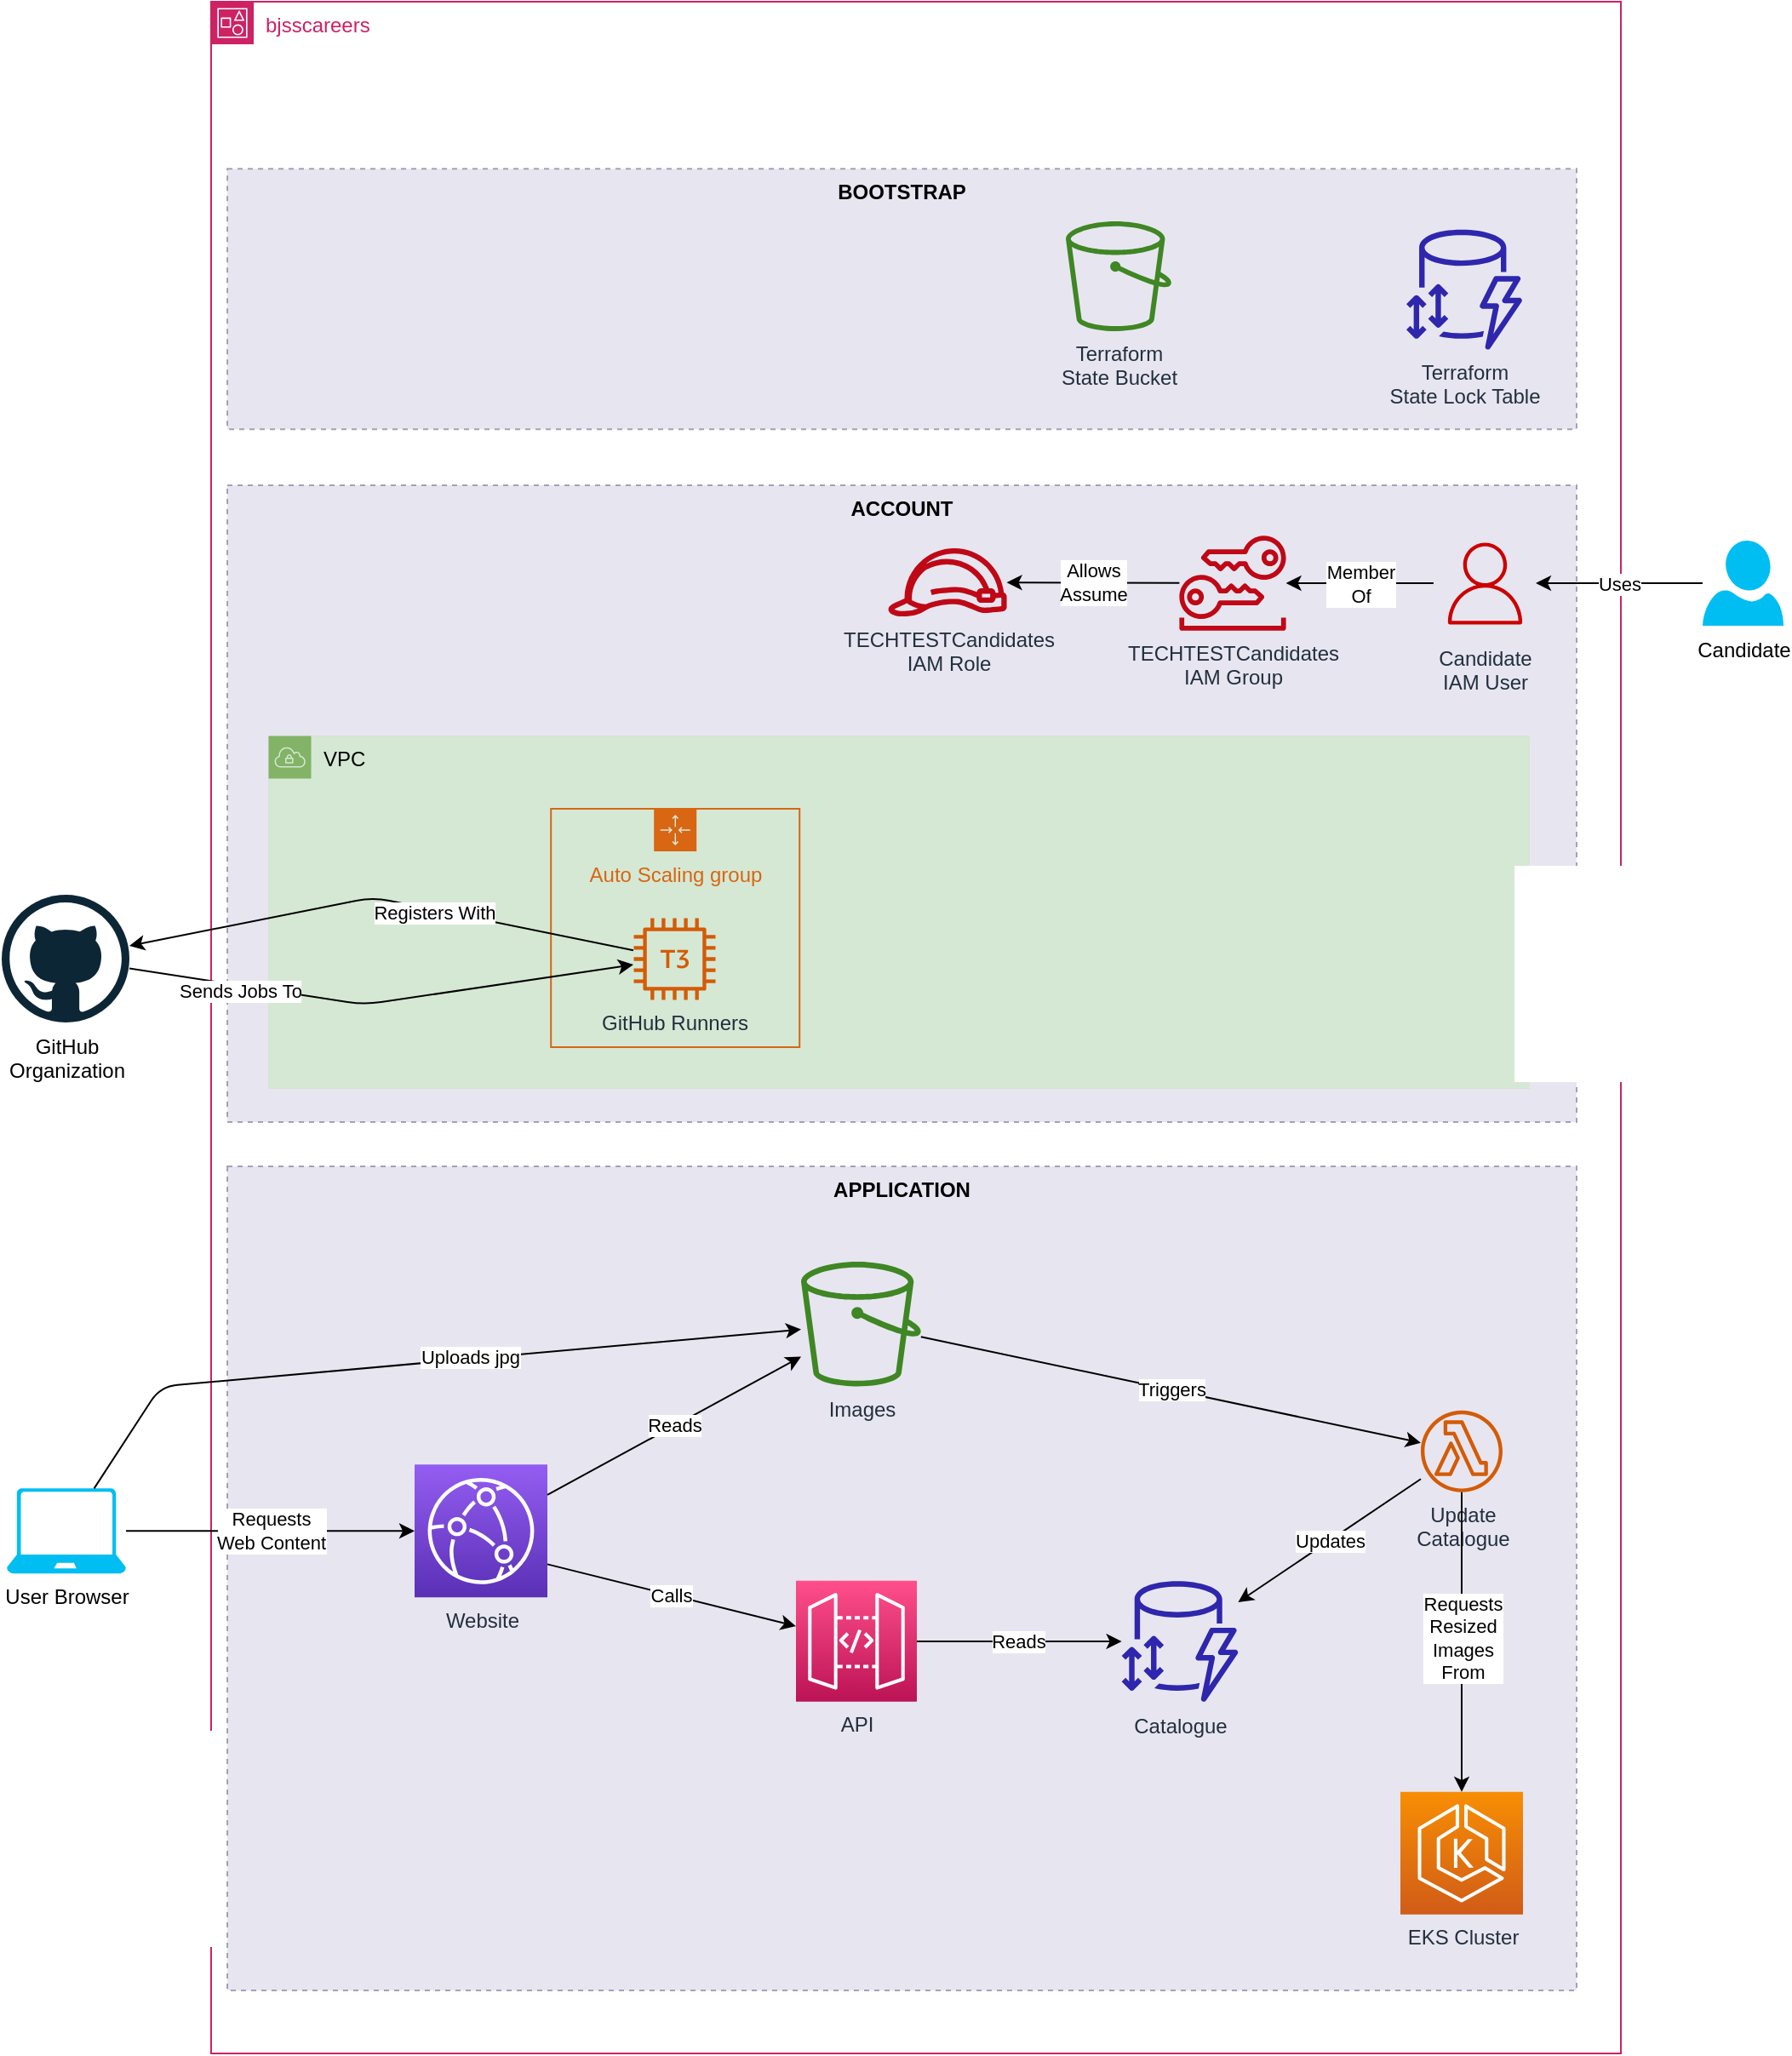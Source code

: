 <mxfile>
    <diagram id="tBkiRGzQ3_Sur79qoQtW" name="Candidate Architecture">
        <mxGraphModel dx="1746" dy="802" grid="0" gridSize="10" guides="1" tooltips="1" connect="1" arrows="1" fold="1" page="1" pageScale="1" pageWidth="827" pageHeight="1169" background="#ffffff" math="0" shadow="0">
            <root>
                <mxCell id="0"/>
                <mxCell id="1" parent="0"/>
                <mxCell id="nMpz4n1vd96OS8NBaR32-1" value="bjsscareers" style="points=[[0,0],[0.25,0],[0.5,0],[0.75,0],[1,0],[1,0.25],[1,0.5],[1,0.75],[1,1],[0.75,1],[0.5,1],[0.25,1],[0,1],[0,0.75],[0,0.5],[0,0.25]];outlineConnect=0;gradientColor=none;html=1;whiteSpace=wrap;fontSize=12;fontStyle=0;container=1;pointerEvents=0;collapsible=0;recursiveResize=0;shape=mxgraph.aws4.group;grIcon=mxgraph.aws4.group_account;strokeColor=#CD2264;fillColor=none;verticalAlign=top;align=left;spacingLeft=30;fontColor=#CD2264;dashed=0;" parent="1" vertex="1">
                    <mxGeometry y="102" width="828" height="1205" as="geometry"/>
                </mxCell>
                <mxCell id="nMpz4n1vd96OS8NBaR32-2" value="ACCOUNT" style="fillColor=#d0cee2;strokeColor=#56517e;dashed=1;verticalAlign=top;fontStyle=1;labelBackgroundColor=none;gradientColor=none;opacity=50;fontColor=#000000;" parent="nMpz4n1vd96OS8NBaR32-1" vertex="1">
                    <mxGeometry x="9.5" y="284" width="792.5" height="374" as="geometry"/>
                </mxCell>
                <mxCell id="nMpz4n1vd96OS8NBaR32-10" value="VPC" style="points=[[0,0],[0.25,0],[0.5,0],[0.75,0],[1,0],[1,0.25],[1,0.5],[1,0.75],[1,1],[0.75,1],[0.5,1],[0.25,1],[0,1],[0,0.75],[0,0.5],[0,0.25]];outlineConnect=0;html=1;whiteSpace=wrap;fontSize=12;fontStyle=0;container=1;pointerEvents=0;collapsible=0;recursiveResize=0;shape=mxgraph.aws4.group;grIcon=mxgraph.aws4.group_vpc;strokeColor=#82b366;fillColor=#d5e8d4;verticalAlign=top;align=left;spacingLeft=30;dashed=0;labelBackgroundColor=none;strokeWidth=0;fontFamily=Helvetica;fontColor=#000000;" parent="nMpz4n1vd96OS8NBaR32-1" vertex="1">
                    <mxGeometry x="33.5" y="431" width="740.5" height="207" as="geometry"/>
                </mxCell>
                <mxCell id="nMpz4n1vd96OS8NBaR32-13" value="Auto Scaling group" style="points=[[0,0],[0.25,0],[0.5,0],[0.75,0],[1,0],[1,0.25],[1,0.5],[1,0.75],[1,1],[0.75,1],[0.5,1],[0.25,1],[0,1],[0,0.75],[0,0.5],[0,0.25]];outlineConnect=0;gradientColor=none;html=1;whiteSpace=wrap;fontSize=12;fontStyle=0;container=1;pointerEvents=0;collapsible=0;recursiveResize=0;shape=mxgraph.aws4.groupCenter;grIcon=mxgraph.aws4.group_auto_scaling_group;grStroke=1;strokeColor=#D86613;fillColor=none;verticalAlign=top;align=center;fontColor=#D86613;spacingTop=25;labelBackgroundColor=none;strokeWidth=1;fontFamily=Helvetica;" parent="nMpz4n1vd96OS8NBaR32-10" vertex="1">
                    <mxGeometry x="166.1" y="43" width="146" height="140" as="geometry"/>
                </mxCell>
                <mxCell id="nMpz4n1vd96OS8NBaR32-21" value="GitHub Runners" style="sketch=0;outlineConnect=0;fontColor=#232F3E;gradientColor=none;fillColor=#D45B07;strokeColor=none;dashed=0;verticalLabelPosition=bottom;verticalAlign=top;align=center;html=1;fontSize=12;fontStyle=0;aspect=fixed;pointerEvents=1;shape=mxgraph.aws4.t3_instance;labelBackgroundColor=none;strokeWidth=0;fontFamily=Helvetica;" parent="nMpz4n1vd96OS8NBaR32-1" vertex="1">
                    <mxGeometry x="248" y="538" width="48" height="48" as="geometry"/>
                </mxCell>
                <mxCell id="nMpz4n1vd96OS8NBaR32-28" value="APPLICATION" style="fillColor=#d0cee2;strokeColor=#56517e;dashed=1;verticalAlign=top;fontStyle=1;labelBackgroundColor=none;gradientColor=none;opacity=50;fontColor=#000000;" parent="nMpz4n1vd96OS8NBaR32-1" vertex="1">
                    <mxGeometry x="9.5" y="684" width="792.5" height="484" as="geometry"/>
                </mxCell>
                <mxCell id="nMpz4n1vd96OS8NBaR32-29" value="Catalogue" style="sketch=0;outlineConnect=0;fontColor=#232F3E;gradientColor=none;fillColor=#2E27AD;strokeColor=none;dashed=0;verticalLabelPosition=bottom;verticalAlign=top;align=center;html=1;fontSize=12;fontStyle=0;aspect=fixed;pointerEvents=1;shape=mxgraph.aws4.dynamodb_standard_access_table_class;" parent="nMpz4n1vd96OS8NBaR32-1" vertex="1">
                    <mxGeometry x="534.79" y="927.43" width="68.42" height="71.16" as="geometry"/>
                </mxCell>
                <mxCell id="nMpz4n1vd96OS8NBaR32-32" value="Calls" style="edgeStyle=none;html=1;labelBackgroundColor=#FFFFFF;strokeColor=#000000;fontColor=#000000;exitX=1;exitY=0.75;exitDx=0;exitDy=0;exitPerimeter=0;" parent="nMpz4n1vd96OS8NBaR32-1" source="nMpz4n1vd96OS8NBaR32-34" target="nMpz4n1vd96OS8NBaR32-59" edge="1">
                    <mxGeometry relative="1" as="geometry"/>
                </mxCell>
                <mxCell id="nMpz4n1vd96OS8NBaR32-34" value="Website" style="sketch=0;points=[[0,0,0],[0.25,0,0],[0.5,0,0],[0.75,0,0],[1,0,0],[0,1,0],[0.25,1,0],[0.5,1,0],[0.75,1,0],[1,1,0],[0,0.25,0],[0,0.5,0],[0,0.75,0],[1,0.25,0],[1,0.5,0],[1,0.75,0]];outlineConnect=0;fontColor=#232F3E;gradientColor=#945DF2;gradientDirection=north;fillColor=#5A30B5;strokeColor=#ffffff;dashed=0;verticalLabelPosition=bottom;verticalAlign=top;align=center;html=1;fontSize=12;fontStyle=0;aspect=fixed;shape=mxgraph.aws4.resourceIcon;resIcon=mxgraph.aws4.cloudfront;labelBackgroundColor=none;strokeWidth=1;fontFamily=Helvetica;" parent="nMpz4n1vd96OS8NBaR32-1" vertex="1">
                    <mxGeometry x="119.5" y="859.18" width="78" height="78" as="geometry"/>
                </mxCell>
                <mxCell id="nMpz4n1vd96OS8NBaR32-42" value="Reads" style="edgeStyle=none;html=1;labelBackgroundColor=#FFFFFF;strokeColor=#000000;fontColor=#000000;" parent="nMpz4n1vd96OS8NBaR32-1" source="nMpz4n1vd96OS8NBaR32-34" target="nMpz4n1vd96OS8NBaR32-45" edge="1">
                    <mxGeometry relative="1" as="geometry">
                        <mxPoint x="301.855" y="774.289" as="sourcePoint"/>
                    </mxGeometry>
                </mxCell>
                <mxCell id="nMpz4n1vd96OS8NBaR32-44" value="Triggers" style="edgeStyle=none;html=1;labelBackgroundColor=#FFFFFF;strokeColor=#000000;fontColor=#000000;" parent="nMpz4n1vd96OS8NBaR32-1" source="nMpz4n1vd96OS8NBaR32-45" target="nMpz4n1vd96OS8NBaR32-50" edge="1">
                    <mxGeometry x="0.004" relative="1" as="geometry">
                        <mxPoint x="622.664" y="732.751" as="targetPoint"/>
                        <mxPoint as="offset"/>
                    </mxGeometry>
                </mxCell>
                <mxCell id="nMpz4n1vd96OS8NBaR32-45" value="Images" style="sketch=0;outlineConnect=0;fontColor=#232F3E;gradientColor=none;fillColor=#3F8624;strokeColor=none;dashed=0;verticalLabelPosition=bottom;verticalAlign=top;align=center;html=1;fontSize=12;fontStyle=0;aspect=fixed;pointerEvents=1;shape=mxgraph.aws4.bucket;" parent="nMpz4n1vd96OS8NBaR32-1" vertex="1">
                    <mxGeometry x="346.5" y="740" width="70.42" height="73.24" as="geometry"/>
                </mxCell>
                <mxCell id="nMpz4n1vd96OS8NBaR32-48" value="Updates" style="edgeStyle=none;html=1;labelBackgroundColor=#FFFFFF;strokeColor=#000000;fontColor=#000000;" parent="nMpz4n1vd96OS8NBaR32-1" source="nMpz4n1vd96OS8NBaR32-50" target="nMpz4n1vd96OS8NBaR32-29" edge="1">
                    <mxGeometry relative="1" as="geometry">
                        <mxPoint x="677.501" y="883.679" as="sourcePoint"/>
                    </mxGeometry>
                </mxCell>
                <mxCell id="nMpz4n1vd96OS8NBaR32-50" value="Update&lt;br&gt;Catalogue" style="sketch=0;outlineConnect=0;fontColor=#232F3E;gradientColor=none;fillColor=#D45B07;strokeColor=none;dashed=0;verticalLabelPosition=bottom;verticalAlign=top;align=center;html=1;fontSize=12;fontStyle=0;aspect=fixed;pointerEvents=1;shape=mxgraph.aws4.lambda_function;" parent="nMpz4n1vd96OS8NBaR32-1" vertex="1">
                    <mxGeometry x="710.5" y="827.43" width="48" height="48" as="geometry"/>
                </mxCell>
                <mxCell id="nMpz4n1vd96OS8NBaR32-59" value="API" style="sketch=0;points=[[0,0,0],[0.25,0,0],[0.5,0,0],[0.75,0,0],[1,0,0],[0,1,0],[0.25,1,0],[0.5,1,0],[0.75,1,0],[1,1,0],[0,0.25,0],[0,0.5,0],[0,0.75,0],[1,0.25,0],[1,0.5,0],[1,0.75,0]];outlineConnect=0;fontColor=#232F3E;gradientColor=#FF4F8B;gradientDirection=north;fillColor=#BC1356;strokeColor=#ffffff;dashed=0;verticalLabelPosition=bottom;verticalAlign=top;align=center;html=1;fontSize=12;fontStyle=0;aspect=fixed;shape=mxgraph.aws4.resourceIcon;resIcon=mxgraph.aws4.api_gateway;strokeWidth=1;" parent="nMpz4n1vd96OS8NBaR32-1" vertex="1">
                    <mxGeometry x="343.5" y="927.43" width="71" height="71" as="geometry"/>
                </mxCell>
                <mxCell id="nMpz4n1vd96OS8NBaR32-60" value="Reads" style="edgeStyle=none;html=1;labelBackgroundColor=#FFFFFF;strokeColor=#000000;fontColor=#000000;" parent="nMpz4n1vd96OS8NBaR32-1" source="nMpz4n1vd96OS8NBaR32-59" target="nMpz4n1vd96OS8NBaR32-29" edge="1">
                    <mxGeometry relative="1" as="geometry">
                        <mxPoint x="543.999" y="987.29" as="sourcePoint"/>
                    </mxGeometry>
                </mxCell>
                <mxCell id="nMpz4n1vd96OS8NBaR32-79" value="TECHTESTCandidates&lt;br&gt;IAM Role" style="sketch=0;outlineConnect=0;fontColor=#232F3E;gradientColor=none;fillColor=#BF0816;strokeColor=none;dashed=0;verticalLabelPosition=bottom;verticalAlign=top;align=center;html=1;fontSize=12;fontStyle=0;aspect=fixed;pointerEvents=1;shape=mxgraph.aws4.role;labelBackgroundColor=none;" parent="nMpz4n1vd96OS8NBaR32-1" vertex="1">
                    <mxGeometry x="397" y="321" width="71" height="40.05" as="geometry"/>
                </mxCell>
                <mxCell id="nMpz4n1vd96OS8NBaR32-80" value="Allows&lt;br&gt;Assume" style="edgeStyle=none;html=1;labelBackgroundColor=#FFFFFF;labelBorderColor=none;strokeColor=#000000;fontColor=#000000;" parent="nMpz4n1vd96OS8NBaR32-1" source="nMpz4n1vd96OS8NBaR32-81" target="nMpz4n1vd96OS8NBaR32-79" edge="1">
                    <mxGeometry relative="1" as="geometry"/>
                </mxCell>
                <mxCell id="nMpz4n1vd96OS8NBaR32-81" value="TECHTESTCandidates&lt;br&gt;IAM Group" style="sketch=0;outlineConnect=0;fontColor=#232F3E;gradientColor=none;fillColor=#BF0816;strokeColor=none;dashed=0;verticalLabelPosition=bottom;verticalAlign=top;align=center;html=1;fontSize=12;fontStyle=0;aspect=fixed;pointerEvents=1;shape=mxgraph.aws4.long_term_security_credential;labelBackgroundColor=none;" parent="nMpz4n1vd96OS8NBaR32-1" vertex="1">
                    <mxGeometry x="568.5" y="313.64" width="63" height="55.73" as="geometry"/>
                </mxCell>
                <mxCell id="nMpz4n1vd96OS8NBaR32-87" value="Candidate&lt;br&gt;IAM User" style="sketch=0;outlineConnect=0;fontColor=#232F3E;gradientColor=none;strokeColor=#CC0000;fillColor=none;dashed=0;verticalLabelPosition=bottom;verticalAlign=top;align=center;html=1;fontSize=12;fontStyle=0;aspect=fixed;shape=mxgraph.aws4.resourceIcon;resIcon=mxgraph.aws4.user;labelBackgroundColor=none;strokeWidth=0;" parent="nMpz4n1vd96OS8NBaR32-1" vertex="1">
                    <mxGeometry x="718" y="311.5" width="60" height="60" as="geometry"/>
                </mxCell>
                <mxCell id="nMpz4n1vd96OS8NBaR32-88" value="Member&lt;br&gt;Of" style="edgeStyle=none;html=1;fontColor=#000000;labelBackgroundColor=#FFFFFF;strokeColor=#000000;labelBorderColor=none;" parent="nMpz4n1vd96OS8NBaR32-1" source="nMpz4n1vd96OS8NBaR32-87" target="nMpz4n1vd96OS8NBaR32-81" edge="1">
                    <mxGeometry relative="1" as="geometry"/>
                </mxCell>
                <mxCell id="nMpz4n1vd96OS8NBaR32-99" value="EKS Cluster" style="sketch=0;points=[[0,0,0],[0.25,0,0],[0.5,0,0],[0.75,0,0],[1,0,0],[0,1,0],[0.25,1,0],[0.5,1,0],[0.75,1,0],[1,1,0],[0,0.25,0],[0,0.5,0],[0,0.75,0],[1,0.25,0],[1,0.5,0],[1,0.75,0]];outlineConnect=0;fontColor=#232F3E;gradientColor=#F78E04;gradientDirection=north;fillColor=#D05C17;strokeColor=#ffffff;dashed=0;verticalLabelPosition=bottom;verticalAlign=top;align=center;html=1;fontSize=12;fontStyle=0;aspect=fixed;shape=mxgraph.aws4.resourceIcon;resIcon=mxgraph.aws4.eks;strokeWidth=1;" parent="nMpz4n1vd96OS8NBaR32-1" vertex="1">
                    <mxGeometry x="698.5" y="1051.43" width="72" height="72" as="geometry"/>
                </mxCell>
                <mxCell id="nMpz4n1vd96OS8NBaR32-49" value="Requests&lt;br&gt;Resized&lt;br&gt;Images&lt;br&gt;From" style="edgeStyle=none;html=1;labelBackgroundColor=#FFFFFF;strokeColor=#000000;fontColor=#000000;" parent="nMpz4n1vd96OS8NBaR32-1" source="nMpz4n1vd96OS8NBaR32-50" target="nMpz4n1vd96OS8NBaR32-99" edge="1">
                    <mxGeometry x="-0.026" relative="1" as="geometry">
                        <mxPoint as="offset"/>
                        <mxPoint x="754.5" y="1463.43" as="targetPoint"/>
                    </mxGeometry>
                </mxCell>
                <mxCell id="nMpz4n1vd96OS8NBaR32-90" value="Sends Jobs To" style="edgeStyle=none;html=1;labelBackgroundColor=#FFFFFF;labelBorderColor=none;strokeColor=#000000;fontFamily=Helvetica;fontColor=#000000;" parent="1" source="nMpz4n1vd96OS8NBaR32-91" target="nMpz4n1vd96OS8NBaR32-21" edge="1">
                    <mxGeometry x="-0.557" y="-3" relative="1" as="geometry">
                        <mxPoint as="offset"/>
                        <Array as="points">
                            <mxPoint x="90" y="691"/>
                        </Array>
                    </mxGeometry>
                </mxCell>
                <mxCell id="nMpz4n1vd96OS8NBaR32-91" value="GitHub&lt;br&gt;Organization" style="dashed=0;outlineConnect=0;html=1;align=center;labelPosition=center;verticalLabelPosition=bottom;verticalAlign=top;shape=mxgraph.weblogos.github;labelBackgroundColor=none;strokeColor=#CCFFCC;strokeWidth=1;fontFamily=Helvetica;fontColor=#000000;fillColor=#96BD96;gradientColor=none;" parent="1" vertex="1">
                    <mxGeometry x="-123" y="626.5" width="75" height="75" as="geometry"/>
                </mxCell>
                <mxCell id="nMpz4n1vd96OS8NBaR32-92" value="Requests&lt;br&gt;Web Content" style="edgeStyle=none;html=1;labelBackgroundColor=#FFFFFF;strokeColor=#000000;fontColor=#000000;" parent="1" source="nMpz4n1vd96OS8NBaR32-95" target="nMpz4n1vd96OS8NBaR32-34" edge="1">
                    <mxGeometry relative="1" as="geometry"/>
                </mxCell>
                <mxCell id="nMpz4n1vd96OS8NBaR32-95" value="User Browser" style="verticalLabelPosition=bottom;html=1;verticalAlign=top;align=center;strokeColor=none;fillColor=#00BEF2;shape=mxgraph.azure.laptop;pointerEvents=1;fontColor=#000000;" parent="1" vertex="1">
                    <mxGeometry x="-120" y="975.18" width="70" height="50" as="geometry"/>
                </mxCell>
                <mxCell id="nMpz4n1vd96OS8NBaR32-102" value="Uses" style="edgeStyle=none;html=1;fontColor=#000000;strokeColor=#000000;labelBackgroundColor=#FFFFFF;" parent="1" source="nMpz4n1vd96OS8NBaR32-103" target="nMpz4n1vd96OS8NBaR32-87" edge="1">
                    <mxGeometry relative="1" as="geometry"/>
                </mxCell>
                <mxCell id="nMpz4n1vd96OS8NBaR32-103" value="Candidate" style="verticalLabelPosition=bottom;html=1;verticalAlign=top;align=center;strokeColor=none;fillColor=#00BEF2;shape=mxgraph.azure.user;fontColor=#000000;" parent="1" vertex="1">
                    <mxGeometry x="876" y="418.5" width="47.5" height="50" as="geometry"/>
                </mxCell>
                <mxCell id="nMpz4n1vd96OS8NBaR32-104" value="Registers With" style="edgeStyle=none;html=1;labelBackgroundColor=#FFFFFF;labelBorderColor=none;strokeColor=#000000;fontColor=#000000;" parent="1" source="nMpz4n1vd96OS8NBaR32-21" target="nMpz4n1vd96OS8NBaR32-91" edge="1">
                    <mxGeometry x="-0.211" y="2" relative="1" as="geometry">
                        <Array as="points">
                            <mxPoint x="95" y="628"/>
                        </Array>
                        <mxPoint as="offset"/>
                    </mxGeometry>
                </mxCell>
                <mxCell id="_MhusVjfA1Gf6ntS-LJO-1" value="BOOTSTRAP" style="fillColor=#d0cee2;strokeColor=#56517e;dashed=1;verticalAlign=top;fontStyle=1;labelBackgroundColor=none;gradientColor=none;opacity=50;fontColor=#000000;" parent="1" vertex="1">
                    <mxGeometry x="9.5" y="200.14" width="792.5" height="153" as="geometry"/>
                </mxCell>
                <mxCell id="_MhusVjfA1Gf6ntS-LJO-2" value="Terraform&lt;br&gt;State Bucket" style="sketch=0;outlineConnect=0;fontColor=#232F3E;gradientColor=none;fillColor=#3F8624;strokeColor=none;dashed=0;verticalLabelPosition=bottom;verticalAlign=top;align=center;html=1;fontSize=12;fontStyle=0;aspect=fixed;pointerEvents=1;shape=mxgraph.aws4.bucket;" parent="1" vertex="1">
                    <mxGeometry x="502" y="231.0" width="62" height="64.48" as="geometry"/>
                </mxCell>
                <mxCell id="_MhusVjfA1Gf6ntS-LJO-4" value="Terraform&lt;br&gt;State Lock Table" style="sketch=0;outlineConnect=0;fontColor=#232F3E;gradientColor=none;fillColor=#2E27AD;strokeColor=none;dashed=0;verticalLabelPosition=bottom;verticalAlign=top;align=center;html=1;fontSize=12;fontStyle=0;aspect=fixed;pointerEvents=1;shape=mxgraph.aws4.dynamodb_standard_access_table_class;" parent="1" vertex="1">
                    <mxGeometry x="702" y="235.76" width="68" height="70.72" as="geometry"/>
                </mxCell>
                <mxCell id="2" value="Uploads jpg" style="edgeStyle=none;html=1;labelBackgroundColor=#FFFFFF;strokeColor=#000000;fontColor=#000000;" edge="1" parent="1" source="nMpz4n1vd96OS8NBaR32-95" target="nMpz4n1vd96OS8NBaR32-45">
                    <mxGeometry x="0.131" y="1" relative="1" as="geometry">
                        <Array as="points">
                            <mxPoint x="-29.72" y="915.24"/>
                        </Array>
                        <mxPoint as="offset"/>
                        <mxPoint x="-64.996" y="948.24" as="sourcePoint"/>
                        <mxPoint x="394.285" y="925.046" as="targetPoint"/>
                    </mxGeometry>
                </mxCell>
            </root>
        </mxGraphModel>
    </diagram>
</mxfile>